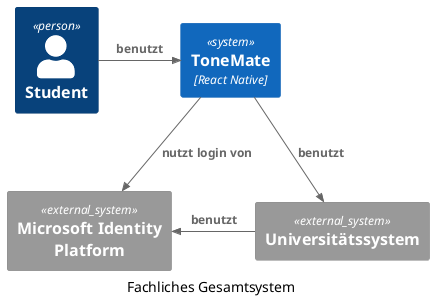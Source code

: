 @startuml
!include <C4/C4_Context>

caption Fachliches Gesamtsystem

Person(student, "Student")

System(toneMate, "ToneMate", $type="React Native")
System_Ext(oauth, "Microsoft Identity Platform")
System_Ext(uni, "Universitätssystem")

Rel_D(toneMate, uni, "benutzt")
Rel_L(uni, oauth, "benutzt")
Rel_D(toneMate, oauth, "nutzt login von")

Rel_R(student, toneMate, "benutzt")

@enduml
